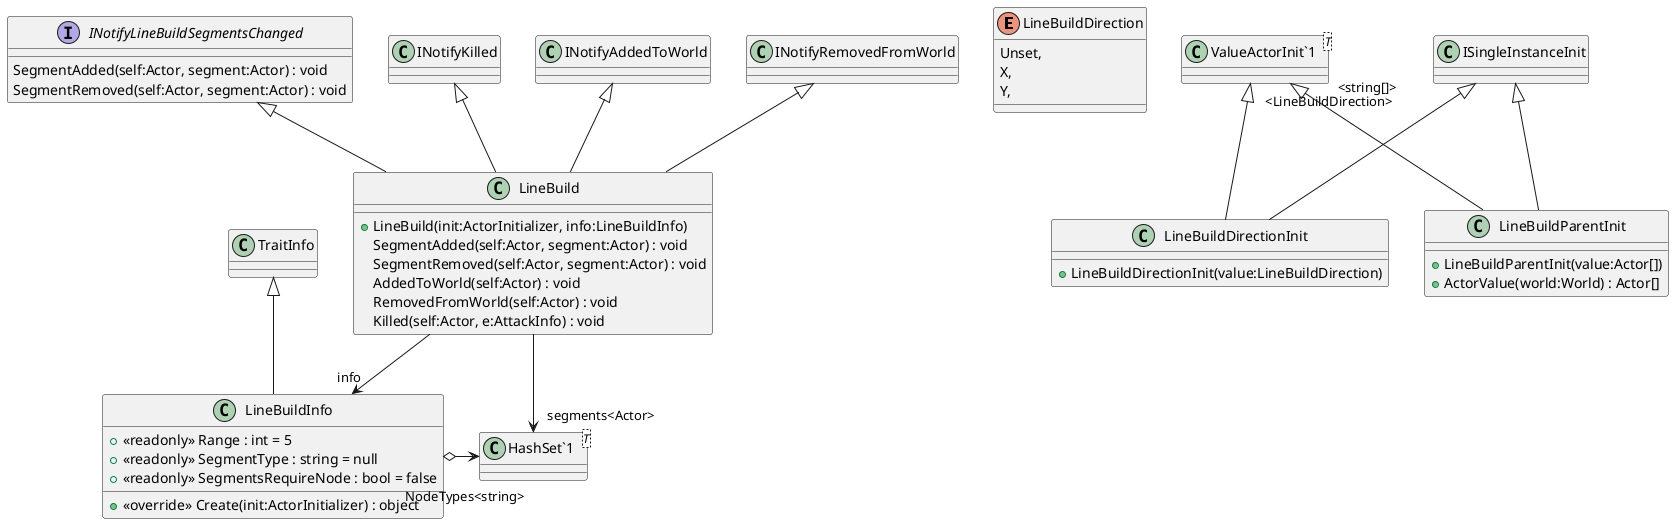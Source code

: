 @startuml
enum LineBuildDirection {
    Unset,
    X,
    Y,
}
class LineBuildDirectionInit {
    + LineBuildDirectionInit(value:LineBuildDirection)
}
class LineBuildParentInit {
    + LineBuildParentInit(value:Actor[])
    + ActorValue(world:World) : Actor[]
}
interface INotifyLineBuildSegmentsChanged {
    SegmentAdded(self:Actor, segment:Actor) : void
    SegmentRemoved(self:Actor, segment:Actor) : void
}
class LineBuildInfo {
    + <<readonly>> Range : int = 5
    + <<readonly>> SegmentType : string = null
    + <<readonly>> SegmentsRequireNode : bool = false
    + <<override>> Create(init:ActorInitializer) : object
}
class LineBuild {
    + LineBuild(init:ActorInitializer, info:LineBuildInfo)
    SegmentAdded(self:Actor, segment:Actor) : void
    SegmentRemoved(self:Actor, segment:Actor) : void
    AddedToWorld(self:Actor) : void
    RemovedFromWorld(self:Actor) : void
    Killed(self:Actor, e:AttackInfo) : void
}
class "ValueActorInit`1"<T> {
}
class "HashSet`1"<T> {
}
"ValueActorInit`1" "<LineBuildDirection>" <|-- LineBuildDirectionInit
ISingleInstanceInit <|-- LineBuildDirectionInit
"ValueActorInit`1" "<string[]>" <|-- LineBuildParentInit
ISingleInstanceInit <|-- LineBuildParentInit
TraitInfo <|-- LineBuildInfo
LineBuildInfo o-> "NodeTypes<string>" "HashSet`1"
INotifyKilled <|-- LineBuild
INotifyAddedToWorld <|-- LineBuild
INotifyRemovedFromWorld <|-- LineBuild
INotifyLineBuildSegmentsChanged <|-- LineBuild
LineBuild --> "info" LineBuildInfo
LineBuild --> "segments<Actor>" "HashSet`1"
@enduml
